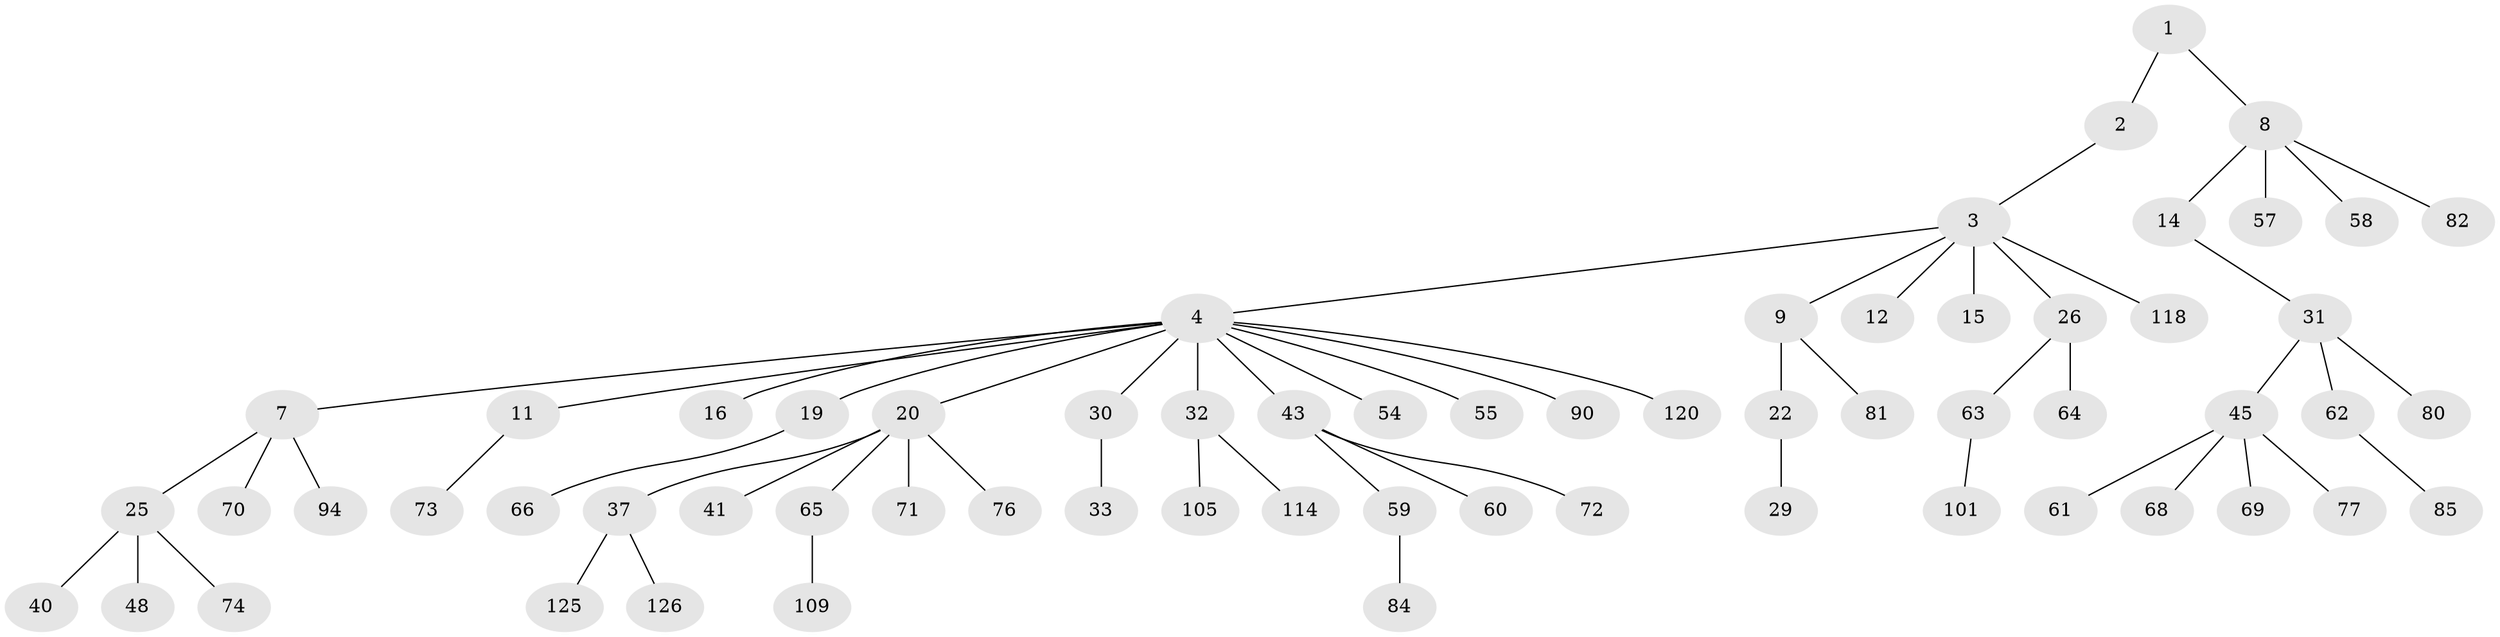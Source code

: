 // original degree distribution, {2: 0.1937984496124031, 8: 0.007751937984496124, 7: 0.015503875968992248, 3: 0.12403100775193798, 6: 0.015503875968992248, 4: 0.08527131782945736, 1: 0.5426356589147286, 5: 0.015503875968992248}
// Generated by graph-tools (version 1.1) at 2025/15/03/09/25 04:15:36]
// undirected, 64 vertices, 63 edges
graph export_dot {
graph [start="1"]
  node [color=gray90,style=filled];
  1 [super="+5"];
  2;
  3 [super="+75"];
  4 [super="+6+13"];
  7 [super="+17+96"];
  8 [super="+44+78"];
  9 [super="+28+10"];
  11 [super="+53+95"];
  12 [super="+46"];
  14 [super="+103+89"];
  15 [super="+18+106+51"];
  16 [super="+35+102"];
  19 [super="+34+123+39"];
  20 [super="+83+116+36+24"];
  22 [super="+49+23"];
  25 [super="+27"];
  26;
  29;
  30 [super="+79"];
  31;
  32;
  33;
  37;
  40;
  41 [super="+99"];
  43 [super="+52"];
  45 [super="+50+47"];
  48 [super="+117"];
  54 [super="+107"];
  55 [super="+93"];
  57;
  58 [super="+92"];
  59 [super="+67"];
  60 [super="+127+111"];
  61;
  62;
  63;
  64;
  65;
  66;
  68;
  69 [super="+86"];
  70;
  71;
  72;
  73;
  74;
  76;
  77;
  80;
  81;
  82;
  84 [super="+124"];
  85;
  90;
  94 [super="+98"];
  101;
  105;
  109;
  114;
  118;
  120;
  125;
  126;
  1 -- 2;
  1 -- 8;
  2 -- 3;
  3 -- 4;
  3 -- 9;
  3 -- 12;
  3 -- 15;
  3 -- 26;
  3 -- 118;
  4 -- 7;
  4 -- 16;
  4 -- 20;
  4 -- 32;
  4 -- 19;
  4 -- 54;
  4 -- 55;
  4 -- 11;
  4 -- 43;
  4 -- 120;
  4 -- 90;
  4 -- 30;
  7 -- 25;
  7 -- 94;
  7 -- 70;
  8 -- 14;
  8 -- 57;
  8 -- 58;
  8 -- 82;
  9 -- 81;
  9 -- 22;
  11 -- 73;
  14 -- 31;
  19 -- 66;
  20 -- 65;
  20 -- 41;
  20 -- 37;
  20 -- 76;
  20 -- 71;
  22 -- 29;
  25 -- 48;
  25 -- 74;
  25 -- 40;
  26 -- 63;
  26 -- 64;
  30 -- 33;
  31 -- 45;
  31 -- 62;
  31 -- 80;
  32 -- 105;
  32 -- 114;
  37 -- 125;
  37 -- 126;
  43 -- 59;
  43 -- 60;
  43 -- 72;
  45 -- 69;
  45 -- 68;
  45 -- 61;
  45 -- 77;
  59 -- 84;
  62 -- 85;
  63 -- 101;
  65 -- 109;
}
